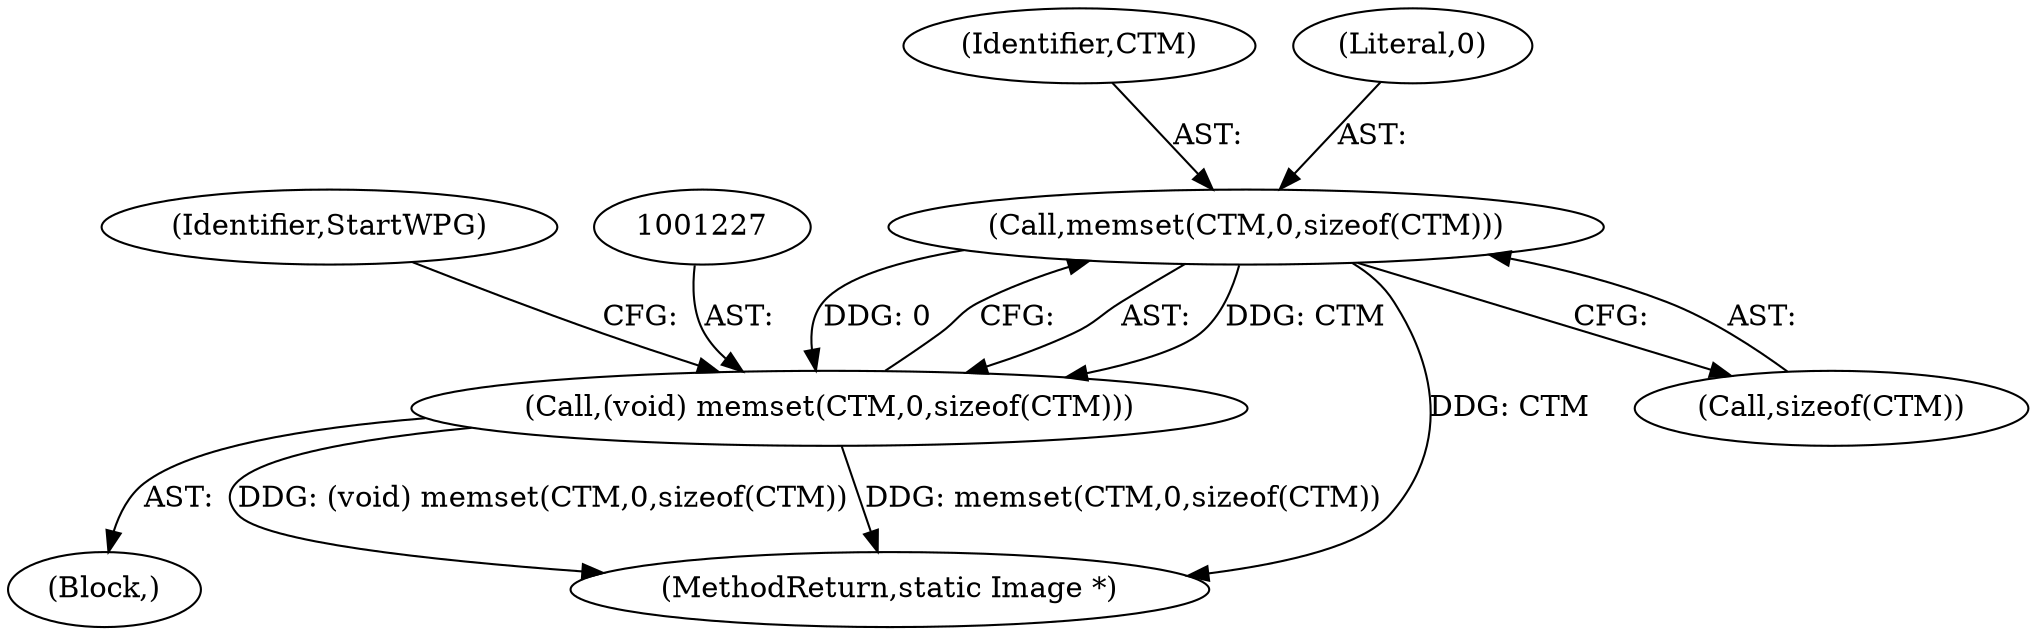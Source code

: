 digraph "0_ImageMagick_4eae304e773bad8a876c3c26fdffac24d4253ae4@API" {
"1001228" [label="(Call,memset(CTM,0,sizeof(CTM)))"];
"1001226" [label="(Call,(void) memset(CTM,0,sizeof(CTM)))"];
"1001954" [label="(MethodReturn,static Image *)"];
"1001228" [label="(Call,memset(CTM,0,sizeof(CTM)))"];
"1001231" [label="(Call,sizeof(CTM))"];
"1001226" [label="(Call,(void) memset(CTM,0,sizeof(CTM)))"];
"1000331" [label="(Block,)"];
"1001235" [label="(Identifier,StartWPG)"];
"1001229" [label="(Identifier,CTM)"];
"1001230" [label="(Literal,0)"];
"1001228" -> "1001226"  [label="AST: "];
"1001228" -> "1001231"  [label="CFG: "];
"1001229" -> "1001228"  [label="AST: "];
"1001230" -> "1001228"  [label="AST: "];
"1001231" -> "1001228"  [label="AST: "];
"1001226" -> "1001228"  [label="CFG: "];
"1001228" -> "1001954"  [label="DDG: CTM"];
"1001228" -> "1001226"  [label="DDG: CTM"];
"1001228" -> "1001226"  [label="DDG: 0"];
"1001226" -> "1000331"  [label="AST: "];
"1001227" -> "1001226"  [label="AST: "];
"1001235" -> "1001226"  [label="CFG: "];
"1001226" -> "1001954"  [label="DDG: memset(CTM,0,sizeof(CTM))"];
"1001226" -> "1001954"  [label="DDG: (void) memset(CTM,0,sizeof(CTM))"];
}
